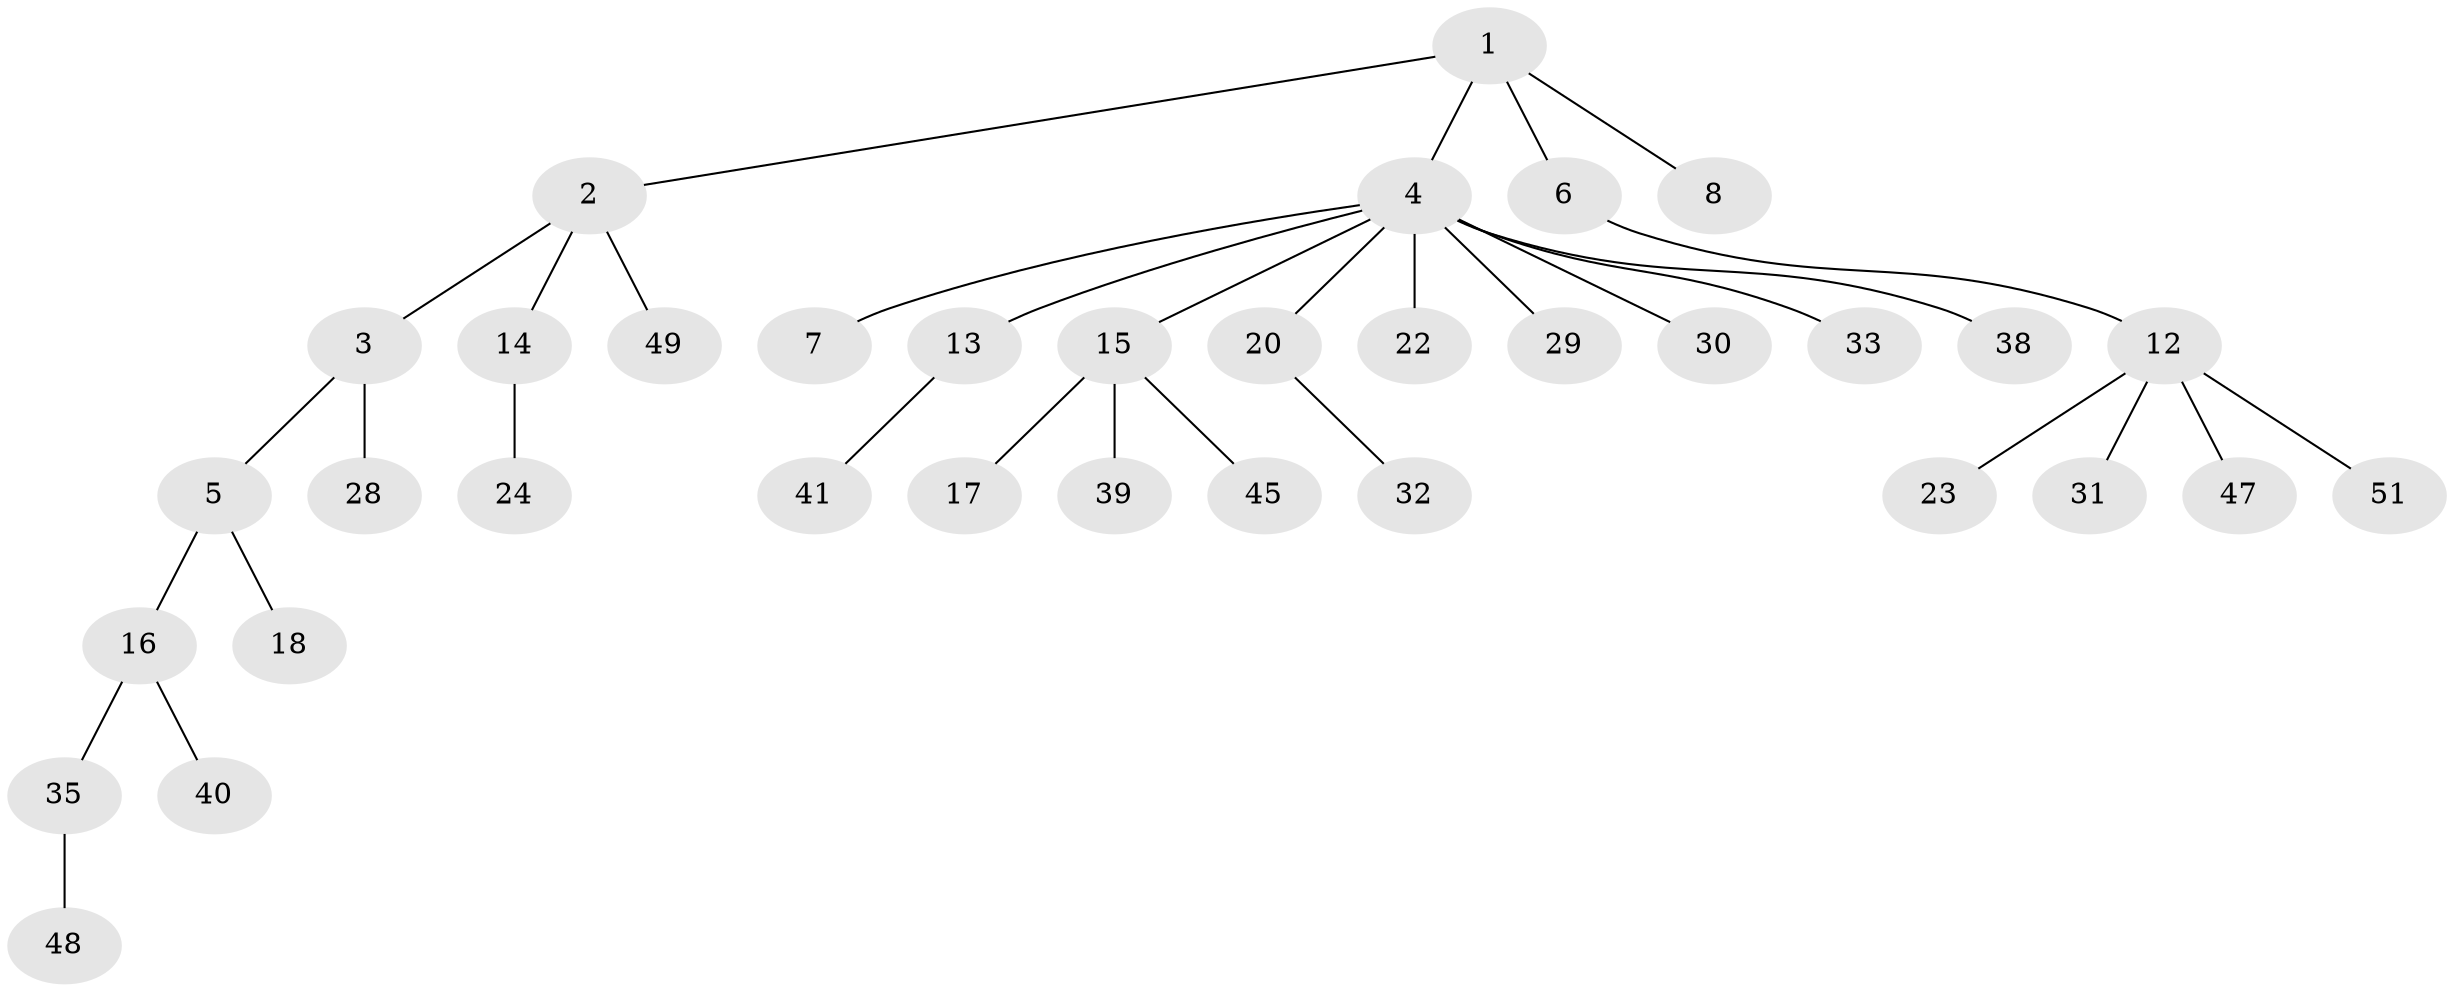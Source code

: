 // original degree distribution, {5: 0.0392156862745098, 4: 0.058823529411764705, 6: 0.0392156862745098, 3: 0.11764705882352941, 1: 0.5490196078431373, 2: 0.19607843137254902}
// Generated by graph-tools (version 1.1) at 2025/11/02/27/25 16:11:26]
// undirected, 35 vertices, 34 edges
graph export_dot {
graph [start="1"]
  node [color=gray90,style=filled];
  1 [super="+44"];
  2 [super="+46"];
  3 [super="+21"];
  4 [super="+9"];
  5 [super="+10"];
  6 [super="+11"];
  7;
  8;
  12 [super="+19"];
  13 [super="+27"];
  14;
  15 [super="+37"];
  16;
  17 [super="+34"];
  18 [super="+26"];
  20 [super="+25"];
  22;
  23;
  24 [super="+43"];
  28;
  29;
  30;
  31;
  32;
  33;
  35 [super="+36"];
  38;
  39;
  40 [super="+42"];
  41;
  45;
  47;
  48;
  49 [super="+50"];
  51;
  1 -- 2;
  1 -- 4;
  1 -- 6;
  1 -- 8;
  2 -- 3;
  2 -- 14;
  2 -- 49;
  3 -- 5;
  3 -- 28;
  4 -- 7;
  4 -- 13;
  4 -- 29;
  4 -- 38;
  4 -- 33;
  4 -- 20;
  4 -- 22;
  4 -- 30;
  4 -- 15;
  5 -- 16;
  5 -- 18;
  6 -- 12;
  12 -- 51;
  12 -- 23;
  12 -- 47;
  12 -- 31;
  13 -- 41;
  14 -- 24;
  15 -- 17;
  15 -- 45;
  15 -- 39;
  16 -- 35;
  16 -- 40;
  20 -- 32;
  35 -- 48;
}
